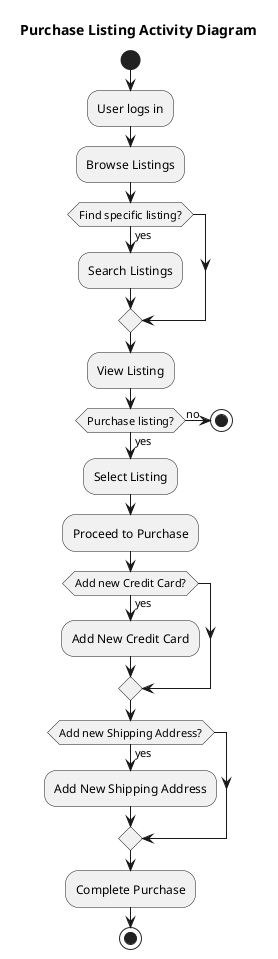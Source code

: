 @startuml Purchase Listing Activity Diagram
title Purchase Listing Activity Diagram
start

:User logs in;
:Browse Listings;
if (Find specific listing?) then (yes)
  :Search Listings;
endif
:View Listing;
if (Purchase listing?) then (yes)
  :Select Listing;
  :Proceed to Purchase;
  if (Add new Credit Card?) then (yes)
    :Add New Credit Card;
  endif
  if (Add new Shipping Address?) then (yes)
    :Add New Shipping Address;
  endif
  :Complete Purchase;
else (no)
  stop
endif

stop
@enduml
